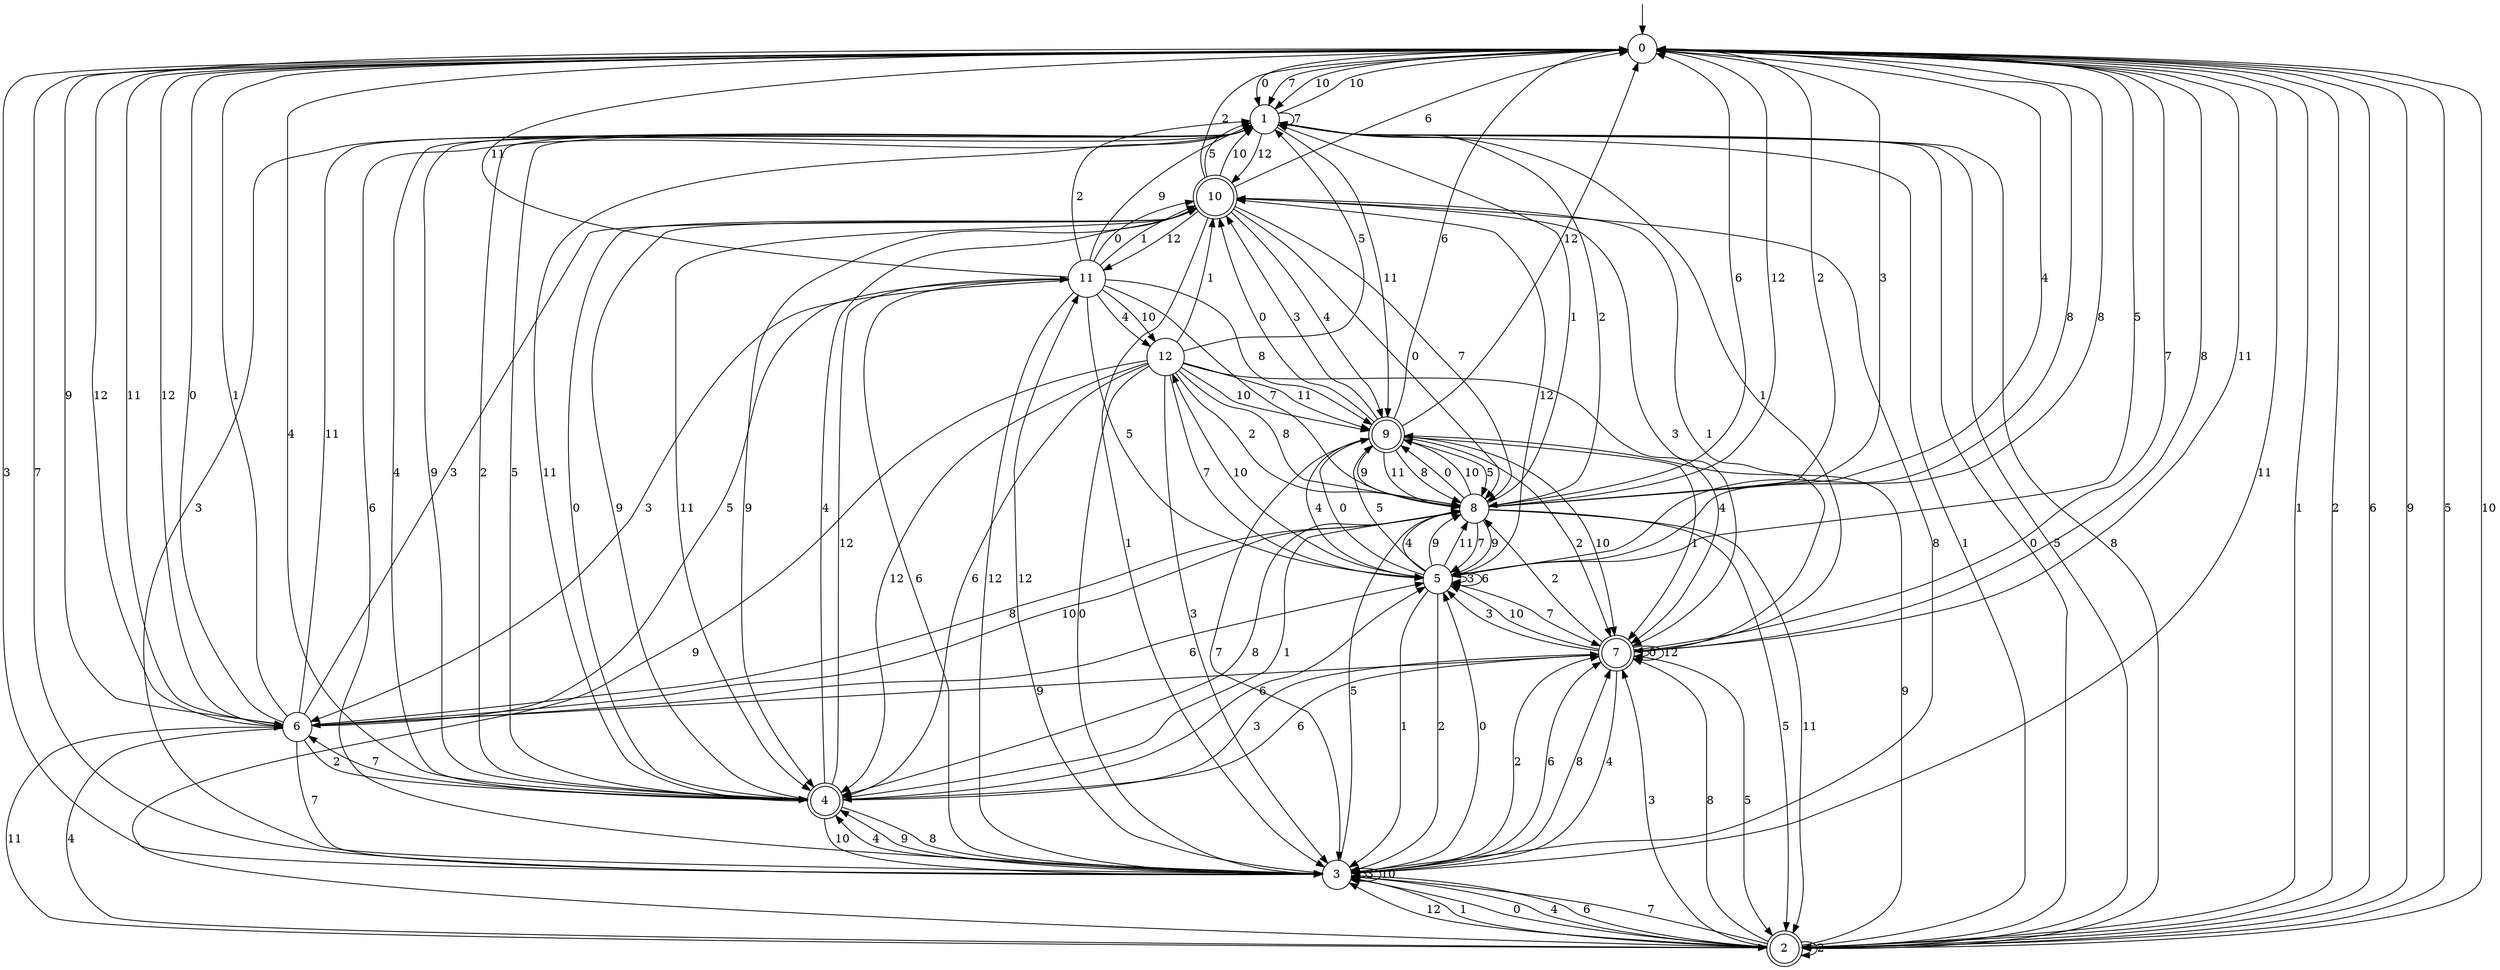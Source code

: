 digraph g {

	s0 [shape="circle" label="0"];
	s1 [shape="circle" label="1"];
	s2 [shape="doublecircle" label="2"];
	s3 [shape="circle" label="3"];
	s4 [shape="doublecircle" label="4"];
	s5 [shape="circle" label="5"];
	s6 [shape="circle" label="6"];
	s7 [shape="doublecircle" label="7"];
	s8 [shape="circle" label="8"];
	s9 [shape="doublecircle" label="9"];
	s10 [shape="doublecircle" label="10"];
	s11 [shape="circle" label="11"];
	s12 [shape="circle" label="12"];
	s0 -> s1 [label="0"];
	s0 -> s2 [label="1"];
	s0 -> s2 [label="2"];
	s0 -> s3 [label="3"];
	s0 -> s4 [label="4"];
	s0 -> s5 [label="5"];
	s0 -> s2 [label="6"];
	s0 -> s1 [label="7"];
	s0 -> s5 [label="8"];
	s0 -> s2 [label="9"];
	s0 -> s1 [label="10"];
	s0 -> s6 [label="11"];
	s0 -> s6 [label="12"];
	s1 -> s2 [label="0"];
	s1 -> s7 [label="1"];
	s1 -> s8 [label="2"];
	s1 -> s3 [label="3"];
	s1 -> s4 [label="4"];
	s1 -> s2 [label="5"];
	s1 -> s3 [label="6"];
	s1 -> s1 [label="7"];
	s1 -> s2 [label="8"];
	s1 -> s4 [label="9"];
	s1 -> s0 [label="10"];
	s1 -> s9 [label="11"];
	s1 -> s10 [label="12"];
	s2 -> s3 [label="0"];
	s2 -> s1 [label="1"];
	s2 -> s2 [label="2"];
	s2 -> s7 [label="3"];
	s2 -> s3 [label="4"];
	s2 -> s0 [label="5"];
	s2 -> s3 [label="6"];
	s2 -> s3 [label="7"];
	s2 -> s7 [label="8"];
	s2 -> s9 [label="9"];
	s2 -> s0 [label="10"];
	s2 -> s6 [label="11"];
	s2 -> s3 [label="12"];
	s3 -> s5 [label="0"];
	s3 -> s2 [label="1"];
	s3 -> s7 [label="2"];
	s3 -> s3 [label="3"];
	s3 -> s4 [label="4"];
	s3 -> s8 [label="5"];
	s3 -> s7 [label="6"];
	s3 -> s0 [label="7"];
	s3 -> s7 [label="8"];
	s3 -> s4 [label="9"];
	s3 -> s3 [label="10"];
	s3 -> s0 [label="11"];
	s3 -> s11 [label="12"];
	s4 -> s10 [label="0"];
	s4 -> s8 [label="1"];
	s4 -> s1 [label="2"];
	s4 -> s7 [label="3"];
	s4 -> s10 [label="4"];
	s4 -> s1 [label="5"];
	s4 -> s5 [label="6"];
	s4 -> s6 [label="7"];
	s4 -> s3 [label="8"];
	s4 -> s10 [label="9"];
	s4 -> s3 [label="10"];
	s4 -> s1 [label="11"];
	s4 -> s11 [label="12"];
	s5 -> s9 [label="0"];
	s5 -> s3 [label="1"];
	s5 -> s3 [label="2"];
	s5 -> s5 [label="3"];
	s5 -> s8 [label="4"];
	s5 -> s9 [label="5"];
	s5 -> s5 [label="6"];
	s5 -> s7 [label="7"];
	s5 -> s0 [label="8"];
	s5 -> s8 [label="9"];
	s5 -> s12 [label="10"];
	s5 -> s8 [label="11"];
	s5 -> s10 [label="12"];
	s6 -> s0 [label="0"];
	s6 -> s0 [label="1"];
	s6 -> s4 [label="2"];
	s6 -> s10 [label="3"];
	s6 -> s2 [label="4"];
	s6 -> s11 [label="5"];
	s6 -> s5 [label="6"];
	s6 -> s3 [label="7"];
	s6 -> s8 [label="8"];
	s6 -> s0 [label="9"];
	s6 -> s8 [label="10"];
	s6 -> s1 [label="11"];
	s6 -> s0 [label="12"];
	s7 -> s7 [label="0"];
	s7 -> s10 [label="1"];
	s7 -> s8 [label="2"];
	s7 -> s5 [label="3"];
	s7 -> s3 [label="4"];
	s7 -> s2 [label="5"];
	s7 -> s4 [label="6"];
	s7 -> s0 [label="7"];
	s7 -> s0 [label="8"];
	s7 -> s6 [label="9"];
	s7 -> s5 [label="10"];
	s7 -> s0 [label="11"];
	s7 -> s7 [label="12"];
	s8 -> s9 [label="0"];
	s8 -> s1 [label="1"];
	s8 -> s0 [label="2"];
	s8 -> s0 [label="3"];
	s8 -> s0 [label="4"];
	s8 -> s2 [label="5"];
	s8 -> s0 [label="6"];
	s8 -> s5 [label="7"];
	s8 -> s4 [label="8"];
	s8 -> s5 [label="9"];
	s8 -> s9 [label="10"];
	s8 -> s2 [label="11"];
	s8 -> s0 [label="12"];
	s9 -> s10 [label="0"];
	s9 -> s7 [label="1"];
	s9 -> s7 [label="2"];
	s9 -> s10 [label="3"];
	s9 -> s5 [label="4"];
	s9 -> s8 [label="5"];
	s9 -> s0 [label="6"];
	s9 -> s3 [label="7"];
	s9 -> s8 [label="8"];
	s9 -> s8 [label="9"];
	s9 -> s7 [label="10"];
	s9 -> s8 [label="11"];
	s9 -> s0 [label="12"];
	s10 -> s8 [label="0"];
	s10 -> s3 [label="1"];
	s10 -> s0 [label="2"];
	s10 -> s7 [label="3"];
	s10 -> s9 [label="4"];
	s10 -> s1 [label="5"];
	s10 -> s0 [label="6"];
	s10 -> s8 [label="7"];
	s10 -> s3 [label="8"];
	s10 -> s4 [label="9"];
	s10 -> s1 [label="10"];
	s10 -> s4 [label="11"];
	s10 -> s11 [label="12"];
	s11 -> s10 [label="0"];
	s11 -> s10 [label="1"];
	s11 -> s1 [label="2"];
	s11 -> s6 [label="3"];
	s11 -> s12 [label="4"];
	s11 -> s5 [label="5"];
	s11 -> s3 [label="6"];
	s11 -> s8 [label="7"];
	s11 -> s9 [label="8"];
	s11 -> s1 [label="9"];
	s11 -> s12 [label="10"];
	s11 -> s0 [label="11"];
	s11 -> s3 [label="12"];
	s12 -> s3 [label="0"];
	s12 -> s10 [label="1"];
	s12 -> s8 [label="2"];
	s12 -> s3 [label="3"];
	s12 -> s7 [label="4"];
	s12 -> s1 [label="5"];
	s12 -> s4 [label="6"];
	s12 -> s5 [label="7"];
	s12 -> s8 [label="8"];
	s12 -> s2 [label="9"];
	s12 -> s9 [label="10"];
	s12 -> s9 [label="11"];
	s12 -> s4 [label="12"];

__start0 [label="" shape="none" width="0" height="0"];
__start0 -> s0;

}

